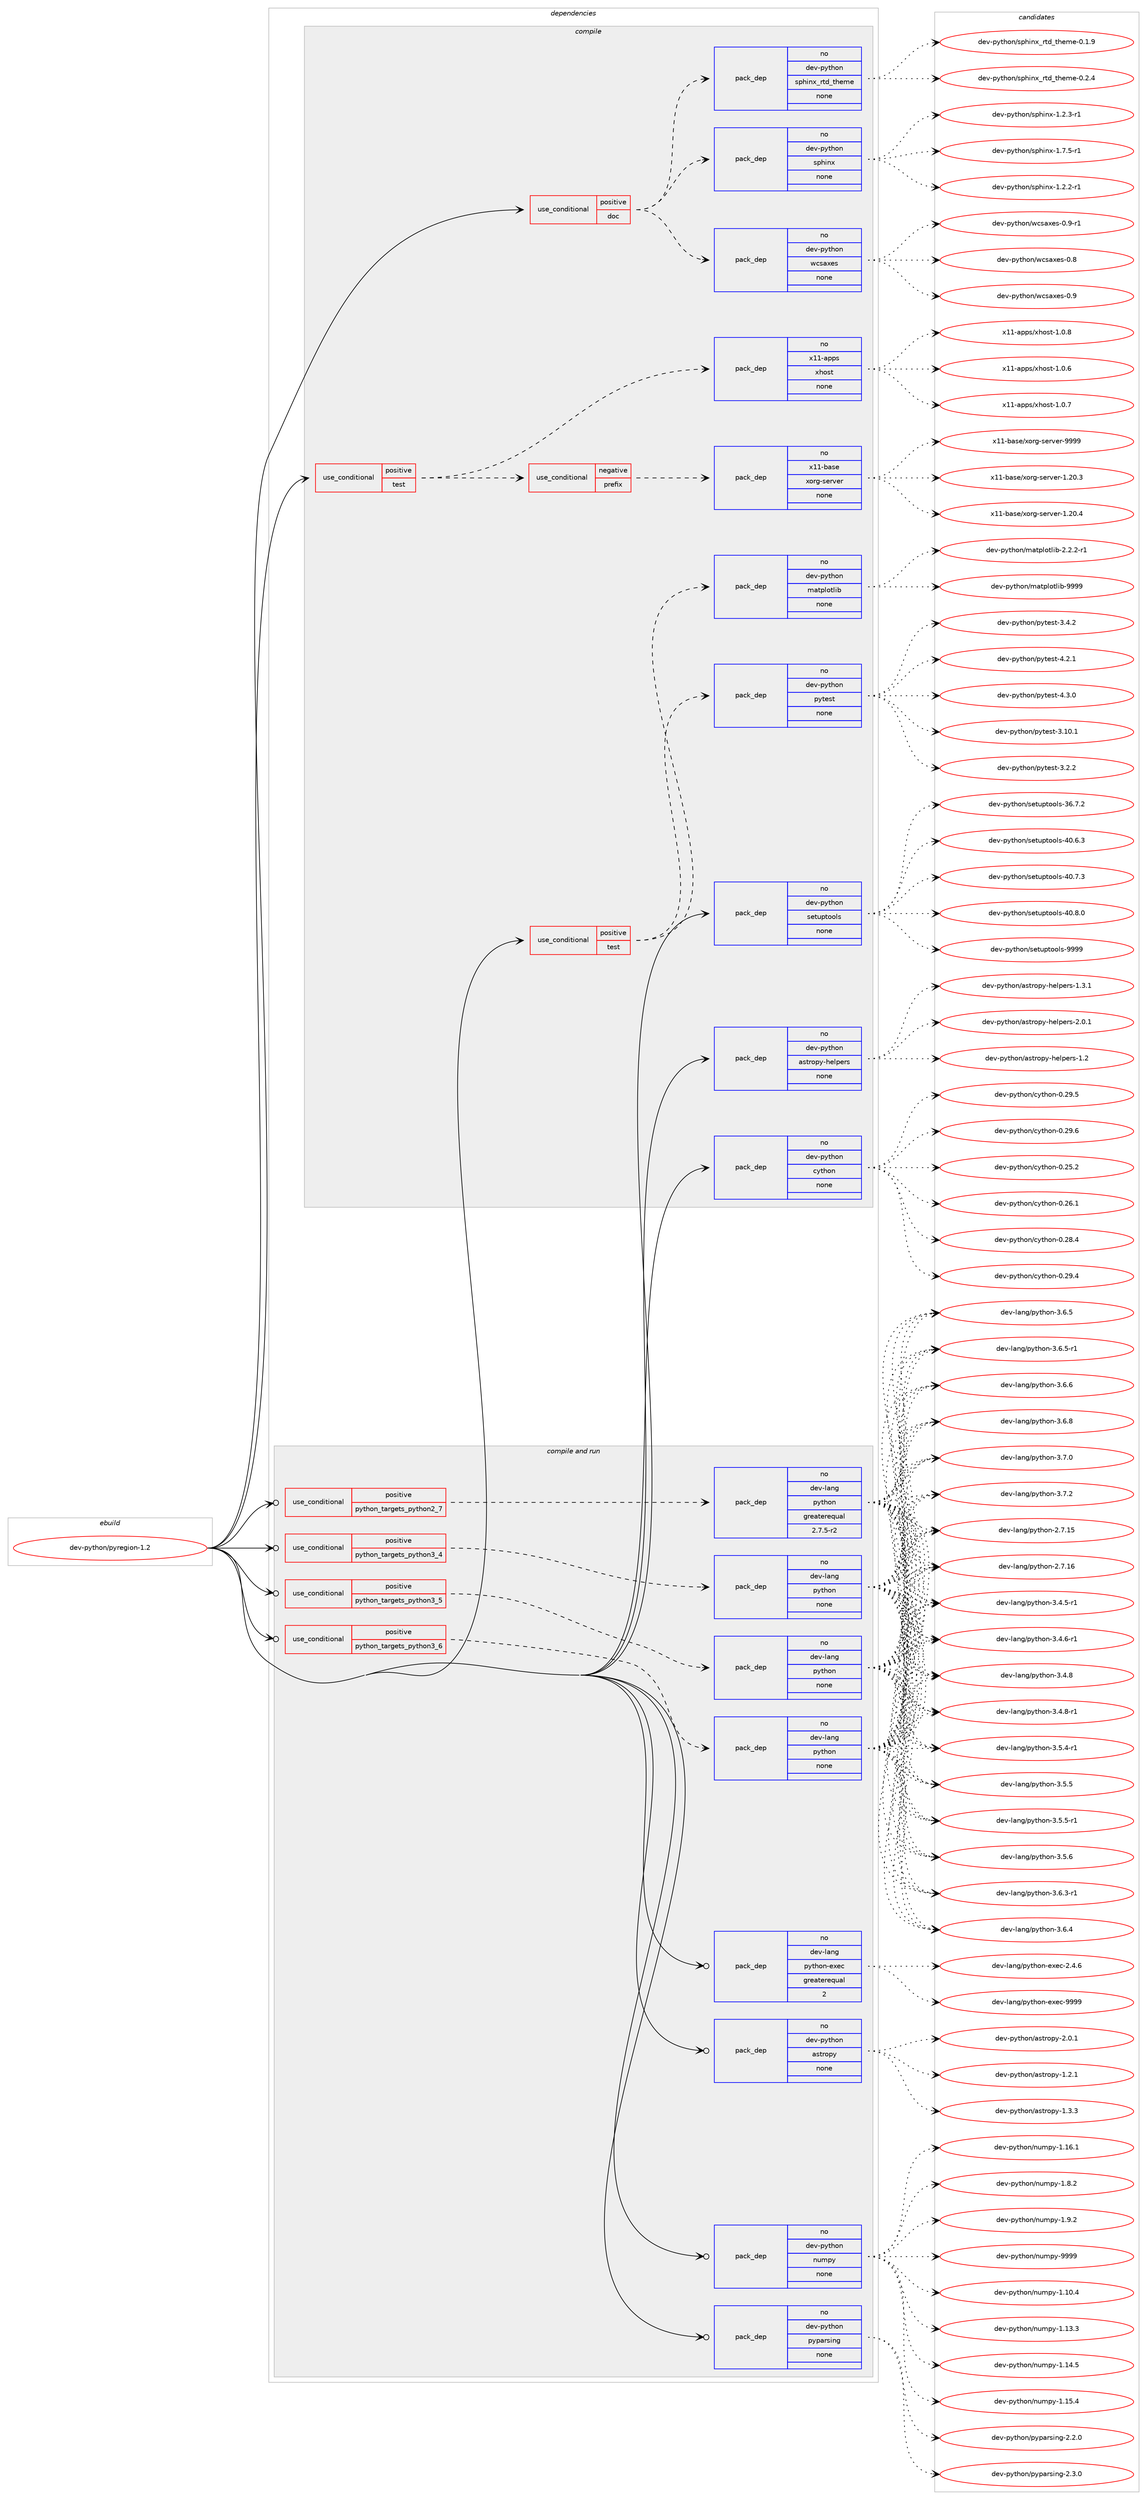 digraph prolog {

# *************
# Graph options
# *************

newrank=true;
concentrate=true;
compound=true;
graph [rankdir=LR,fontname=Helvetica,fontsize=10,ranksep=1.5];#, ranksep=2.5, nodesep=0.2];
edge  [arrowhead=vee];
node  [fontname=Helvetica,fontsize=10];

# **********
# The ebuild
# **********

subgraph cluster_leftcol {
color=gray;
rank=same;
label=<<i>ebuild</i>>;
id [label="dev-python/pyregion-1.2", color=red, width=4, href="../dev-python/pyregion-1.2.svg"];
}

# ****************
# The dependencies
# ****************

subgraph cluster_midcol {
color=gray;
label=<<i>dependencies</i>>;
subgraph cluster_compile {
fillcolor="#eeeeee";
style=filled;
label=<<i>compile</i>>;
subgraph cond381656 {
dependency1431913 [label=<<TABLE BORDER="0" CELLBORDER="1" CELLSPACING="0" CELLPADDING="4"><TR><TD ROWSPAN="3" CELLPADDING="10">use_conditional</TD></TR><TR><TD>positive</TD></TR><TR><TD>doc</TD></TR></TABLE>>, shape=none, color=red];
subgraph pack1026917 {
dependency1431914 [label=<<TABLE BORDER="0" CELLBORDER="1" CELLSPACING="0" CELLPADDING="4" WIDTH="220"><TR><TD ROWSPAN="6" CELLPADDING="30">pack_dep</TD></TR><TR><TD WIDTH="110">no</TD></TR><TR><TD>dev-python</TD></TR><TR><TD>sphinx</TD></TR><TR><TD>none</TD></TR><TR><TD></TD></TR></TABLE>>, shape=none, color=blue];
}
dependency1431913:e -> dependency1431914:w [weight=20,style="dashed",arrowhead="vee"];
subgraph pack1026918 {
dependency1431915 [label=<<TABLE BORDER="0" CELLBORDER="1" CELLSPACING="0" CELLPADDING="4" WIDTH="220"><TR><TD ROWSPAN="6" CELLPADDING="30">pack_dep</TD></TR><TR><TD WIDTH="110">no</TD></TR><TR><TD>dev-python</TD></TR><TR><TD>sphinx_rtd_theme</TD></TR><TR><TD>none</TD></TR><TR><TD></TD></TR></TABLE>>, shape=none, color=blue];
}
dependency1431913:e -> dependency1431915:w [weight=20,style="dashed",arrowhead="vee"];
subgraph pack1026919 {
dependency1431916 [label=<<TABLE BORDER="0" CELLBORDER="1" CELLSPACING="0" CELLPADDING="4" WIDTH="220"><TR><TD ROWSPAN="6" CELLPADDING="30">pack_dep</TD></TR><TR><TD WIDTH="110">no</TD></TR><TR><TD>dev-python</TD></TR><TR><TD>wcsaxes</TD></TR><TR><TD>none</TD></TR><TR><TD></TD></TR></TABLE>>, shape=none, color=blue];
}
dependency1431913:e -> dependency1431916:w [weight=20,style="dashed",arrowhead="vee"];
}
id:e -> dependency1431913:w [weight=20,style="solid",arrowhead="vee"];
subgraph cond381657 {
dependency1431917 [label=<<TABLE BORDER="0" CELLBORDER="1" CELLSPACING="0" CELLPADDING="4"><TR><TD ROWSPAN="3" CELLPADDING="10">use_conditional</TD></TR><TR><TD>positive</TD></TR><TR><TD>test</TD></TR></TABLE>>, shape=none, color=red];
subgraph cond381658 {
dependency1431918 [label=<<TABLE BORDER="0" CELLBORDER="1" CELLSPACING="0" CELLPADDING="4"><TR><TD ROWSPAN="3" CELLPADDING="10">use_conditional</TD></TR><TR><TD>negative</TD></TR><TR><TD>prefix</TD></TR></TABLE>>, shape=none, color=red];
subgraph pack1026920 {
dependency1431919 [label=<<TABLE BORDER="0" CELLBORDER="1" CELLSPACING="0" CELLPADDING="4" WIDTH="220"><TR><TD ROWSPAN="6" CELLPADDING="30">pack_dep</TD></TR><TR><TD WIDTH="110">no</TD></TR><TR><TD>x11-base</TD></TR><TR><TD>xorg-server</TD></TR><TR><TD>none</TD></TR><TR><TD></TD></TR></TABLE>>, shape=none, color=blue];
}
dependency1431918:e -> dependency1431919:w [weight=20,style="dashed",arrowhead="vee"];
}
dependency1431917:e -> dependency1431918:w [weight=20,style="dashed",arrowhead="vee"];
subgraph pack1026921 {
dependency1431920 [label=<<TABLE BORDER="0" CELLBORDER="1" CELLSPACING="0" CELLPADDING="4" WIDTH="220"><TR><TD ROWSPAN="6" CELLPADDING="30">pack_dep</TD></TR><TR><TD WIDTH="110">no</TD></TR><TR><TD>x11-apps</TD></TR><TR><TD>xhost</TD></TR><TR><TD>none</TD></TR><TR><TD></TD></TR></TABLE>>, shape=none, color=blue];
}
dependency1431917:e -> dependency1431920:w [weight=20,style="dashed",arrowhead="vee"];
}
id:e -> dependency1431917:w [weight=20,style="solid",arrowhead="vee"];
subgraph cond381659 {
dependency1431921 [label=<<TABLE BORDER="0" CELLBORDER="1" CELLSPACING="0" CELLPADDING="4"><TR><TD ROWSPAN="3" CELLPADDING="10">use_conditional</TD></TR><TR><TD>positive</TD></TR><TR><TD>test</TD></TR></TABLE>>, shape=none, color=red];
subgraph pack1026922 {
dependency1431922 [label=<<TABLE BORDER="0" CELLBORDER="1" CELLSPACING="0" CELLPADDING="4" WIDTH="220"><TR><TD ROWSPAN="6" CELLPADDING="30">pack_dep</TD></TR><TR><TD WIDTH="110">no</TD></TR><TR><TD>dev-python</TD></TR><TR><TD>pytest</TD></TR><TR><TD>none</TD></TR><TR><TD></TD></TR></TABLE>>, shape=none, color=blue];
}
dependency1431921:e -> dependency1431922:w [weight=20,style="dashed",arrowhead="vee"];
subgraph pack1026923 {
dependency1431923 [label=<<TABLE BORDER="0" CELLBORDER="1" CELLSPACING="0" CELLPADDING="4" WIDTH="220"><TR><TD ROWSPAN="6" CELLPADDING="30">pack_dep</TD></TR><TR><TD WIDTH="110">no</TD></TR><TR><TD>dev-python</TD></TR><TR><TD>matplotlib</TD></TR><TR><TD>none</TD></TR><TR><TD></TD></TR></TABLE>>, shape=none, color=blue];
}
dependency1431921:e -> dependency1431923:w [weight=20,style="dashed",arrowhead="vee"];
}
id:e -> dependency1431921:w [weight=20,style="solid",arrowhead="vee"];
subgraph pack1026924 {
dependency1431924 [label=<<TABLE BORDER="0" CELLBORDER="1" CELLSPACING="0" CELLPADDING="4" WIDTH="220"><TR><TD ROWSPAN="6" CELLPADDING="30">pack_dep</TD></TR><TR><TD WIDTH="110">no</TD></TR><TR><TD>dev-python</TD></TR><TR><TD>astropy-helpers</TD></TR><TR><TD>none</TD></TR><TR><TD></TD></TR></TABLE>>, shape=none, color=blue];
}
id:e -> dependency1431924:w [weight=20,style="solid",arrowhead="vee"];
subgraph pack1026925 {
dependency1431925 [label=<<TABLE BORDER="0" CELLBORDER="1" CELLSPACING="0" CELLPADDING="4" WIDTH="220"><TR><TD ROWSPAN="6" CELLPADDING="30">pack_dep</TD></TR><TR><TD WIDTH="110">no</TD></TR><TR><TD>dev-python</TD></TR><TR><TD>cython</TD></TR><TR><TD>none</TD></TR><TR><TD></TD></TR></TABLE>>, shape=none, color=blue];
}
id:e -> dependency1431925:w [weight=20,style="solid",arrowhead="vee"];
subgraph pack1026926 {
dependency1431926 [label=<<TABLE BORDER="0" CELLBORDER="1" CELLSPACING="0" CELLPADDING="4" WIDTH="220"><TR><TD ROWSPAN="6" CELLPADDING="30">pack_dep</TD></TR><TR><TD WIDTH="110">no</TD></TR><TR><TD>dev-python</TD></TR><TR><TD>setuptools</TD></TR><TR><TD>none</TD></TR><TR><TD></TD></TR></TABLE>>, shape=none, color=blue];
}
id:e -> dependency1431926:w [weight=20,style="solid",arrowhead="vee"];
}
subgraph cluster_compileandrun {
fillcolor="#eeeeee";
style=filled;
label=<<i>compile and run</i>>;
subgraph cond381660 {
dependency1431927 [label=<<TABLE BORDER="0" CELLBORDER="1" CELLSPACING="0" CELLPADDING="4"><TR><TD ROWSPAN="3" CELLPADDING="10">use_conditional</TD></TR><TR><TD>positive</TD></TR><TR><TD>python_targets_python2_7</TD></TR></TABLE>>, shape=none, color=red];
subgraph pack1026927 {
dependency1431928 [label=<<TABLE BORDER="0" CELLBORDER="1" CELLSPACING="0" CELLPADDING="4" WIDTH="220"><TR><TD ROWSPAN="6" CELLPADDING="30">pack_dep</TD></TR><TR><TD WIDTH="110">no</TD></TR><TR><TD>dev-lang</TD></TR><TR><TD>python</TD></TR><TR><TD>greaterequal</TD></TR><TR><TD>2.7.5-r2</TD></TR></TABLE>>, shape=none, color=blue];
}
dependency1431927:e -> dependency1431928:w [weight=20,style="dashed",arrowhead="vee"];
}
id:e -> dependency1431927:w [weight=20,style="solid",arrowhead="odotvee"];
subgraph cond381661 {
dependency1431929 [label=<<TABLE BORDER="0" CELLBORDER="1" CELLSPACING="0" CELLPADDING="4"><TR><TD ROWSPAN="3" CELLPADDING="10">use_conditional</TD></TR><TR><TD>positive</TD></TR><TR><TD>python_targets_python3_4</TD></TR></TABLE>>, shape=none, color=red];
subgraph pack1026928 {
dependency1431930 [label=<<TABLE BORDER="0" CELLBORDER="1" CELLSPACING="0" CELLPADDING="4" WIDTH="220"><TR><TD ROWSPAN="6" CELLPADDING="30">pack_dep</TD></TR><TR><TD WIDTH="110">no</TD></TR><TR><TD>dev-lang</TD></TR><TR><TD>python</TD></TR><TR><TD>none</TD></TR><TR><TD></TD></TR></TABLE>>, shape=none, color=blue];
}
dependency1431929:e -> dependency1431930:w [weight=20,style="dashed",arrowhead="vee"];
}
id:e -> dependency1431929:w [weight=20,style="solid",arrowhead="odotvee"];
subgraph cond381662 {
dependency1431931 [label=<<TABLE BORDER="0" CELLBORDER="1" CELLSPACING="0" CELLPADDING="4"><TR><TD ROWSPAN="3" CELLPADDING="10">use_conditional</TD></TR><TR><TD>positive</TD></TR><TR><TD>python_targets_python3_5</TD></TR></TABLE>>, shape=none, color=red];
subgraph pack1026929 {
dependency1431932 [label=<<TABLE BORDER="0" CELLBORDER="1" CELLSPACING="0" CELLPADDING="4" WIDTH="220"><TR><TD ROWSPAN="6" CELLPADDING="30">pack_dep</TD></TR><TR><TD WIDTH="110">no</TD></TR><TR><TD>dev-lang</TD></TR><TR><TD>python</TD></TR><TR><TD>none</TD></TR><TR><TD></TD></TR></TABLE>>, shape=none, color=blue];
}
dependency1431931:e -> dependency1431932:w [weight=20,style="dashed",arrowhead="vee"];
}
id:e -> dependency1431931:w [weight=20,style="solid",arrowhead="odotvee"];
subgraph cond381663 {
dependency1431933 [label=<<TABLE BORDER="0" CELLBORDER="1" CELLSPACING="0" CELLPADDING="4"><TR><TD ROWSPAN="3" CELLPADDING="10">use_conditional</TD></TR><TR><TD>positive</TD></TR><TR><TD>python_targets_python3_6</TD></TR></TABLE>>, shape=none, color=red];
subgraph pack1026930 {
dependency1431934 [label=<<TABLE BORDER="0" CELLBORDER="1" CELLSPACING="0" CELLPADDING="4" WIDTH="220"><TR><TD ROWSPAN="6" CELLPADDING="30">pack_dep</TD></TR><TR><TD WIDTH="110">no</TD></TR><TR><TD>dev-lang</TD></TR><TR><TD>python</TD></TR><TR><TD>none</TD></TR><TR><TD></TD></TR></TABLE>>, shape=none, color=blue];
}
dependency1431933:e -> dependency1431934:w [weight=20,style="dashed",arrowhead="vee"];
}
id:e -> dependency1431933:w [weight=20,style="solid",arrowhead="odotvee"];
subgraph pack1026931 {
dependency1431935 [label=<<TABLE BORDER="0" CELLBORDER="1" CELLSPACING="0" CELLPADDING="4" WIDTH="220"><TR><TD ROWSPAN="6" CELLPADDING="30">pack_dep</TD></TR><TR><TD WIDTH="110">no</TD></TR><TR><TD>dev-lang</TD></TR><TR><TD>python-exec</TD></TR><TR><TD>greaterequal</TD></TR><TR><TD>2</TD></TR></TABLE>>, shape=none, color=blue];
}
id:e -> dependency1431935:w [weight=20,style="solid",arrowhead="odotvee"];
subgraph pack1026932 {
dependency1431936 [label=<<TABLE BORDER="0" CELLBORDER="1" CELLSPACING="0" CELLPADDING="4" WIDTH="220"><TR><TD ROWSPAN="6" CELLPADDING="30">pack_dep</TD></TR><TR><TD WIDTH="110">no</TD></TR><TR><TD>dev-python</TD></TR><TR><TD>astropy</TD></TR><TR><TD>none</TD></TR><TR><TD></TD></TR></TABLE>>, shape=none, color=blue];
}
id:e -> dependency1431936:w [weight=20,style="solid",arrowhead="odotvee"];
subgraph pack1026933 {
dependency1431937 [label=<<TABLE BORDER="0" CELLBORDER="1" CELLSPACING="0" CELLPADDING="4" WIDTH="220"><TR><TD ROWSPAN="6" CELLPADDING="30">pack_dep</TD></TR><TR><TD WIDTH="110">no</TD></TR><TR><TD>dev-python</TD></TR><TR><TD>numpy</TD></TR><TR><TD>none</TD></TR><TR><TD></TD></TR></TABLE>>, shape=none, color=blue];
}
id:e -> dependency1431937:w [weight=20,style="solid",arrowhead="odotvee"];
subgraph pack1026934 {
dependency1431938 [label=<<TABLE BORDER="0" CELLBORDER="1" CELLSPACING="0" CELLPADDING="4" WIDTH="220"><TR><TD ROWSPAN="6" CELLPADDING="30">pack_dep</TD></TR><TR><TD WIDTH="110">no</TD></TR><TR><TD>dev-python</TD></TR><TR><TD>pyparsing</TD></TR><TR><TD>none</TD></TR><TR><TD></TD></TR></TABLE>>, shape=none, color=blue];
}
id:e -> dependency1431938:w [weight=20,style="solid",arrowhead="odotvee"];
}
subgraph cluster_run {
fillcolor="#eeeeee";
style=filled;
label=<<i>run</i>>;
}
}

# **************
# The candidates
# **************

subgraph cluster_choices {
rank=same;
color=gray;
label=<<i>candidates</i>>;

subgraph choice1026917 {
color=black;
nodesep=1;
choice10010111845112121116104111110471151121041051101204549465046504511449 [label="dev-python/sphinx-1.2.2-r1", color=red, width=4,href="../dev-python/sphinx-1.2.2-r1.svg"];
choice10010111845112121116104111110471151121041051101204549465046514511449 [label="dev-python/sphinx-1.2.3-r1", color=red, width=4,href="../dev-python/sphinx-1.2.3-r1.svg"];
choice10010111845112121116104111110471151121041051101204549465546534511449 [label="dev-python/sphinx-1.7.5-r1", color=red, width=4,href="../dev-python/sphinx-1.7.5-r1.svg"];
dependency1431914:e -> choice10010111845112121116104111110471151121041051101204549465046504511449:w [style=dotted,weight="100"];
dependency1431914:e -> choice10010111845112121116104111110471151121041051101204549465046514511449:w [style=dotted,weight="100"];
dependency1431914:e -> choice10010111845112121116104111110471151121041051101204549465546534511449:w [style=dotted,weight="100"];
}
subgraph choice1026918 {
color=black;
nodesep=1;
choice10010111845112121116104111110471151121041051101209511411610095116104101109101454846494657 [label="dev-python/sphinx_rtd_theme-0.1.9", color=red, width=4,href="../dev-python/sphinx_rtd_theme-0.1.9.svg"];
choice10010111845112121116104111110471151121041051101209511411610095116104101109101454846504652 [label="dev-python/sphinx_rtd_theme-0.2.4", color=red, width=4,href="../dev-python/sphinx_rtd_theme-0.2.4.svg"];
dependency1431915:e -> choice10010111845112121116104111110471151121041051101209511411610095116104101109101454846494657:w [style=dotted,weight="100"];
dependency1431915:e -> choice10010111845112121116104111110471151121041051101209511411610095116104101109101454846504652:w [style=dotted,weight="100"];
}
subgraph choice1026919 {
color=black;
nodesep=1;
choice1001011184511212111610411111047119991159712010111545484656 [label="dev-python/wcsaxes-0.8", color=red, width=4,href="../dev-python/wcsaxes-0.8.svg"];
choice1001011184511212111610411111047119991159712010111545484657 [label="dev-python/wcsaxes-0.9", color=red, width=4,href="../dev-python/wcsaxes-0.9.svg"];
choice10010111845112121116104111110471199911597120101115454846574511449 [label="dev-python/wcsaxes-0.9-r1", color=red, width=4,href="../dev-python/wcsaxes-0.9-r1.svg"];
dependency1431916:e -> choice1001011184511212111610411111047119991159712010111545484656:w [style=dotted,weight="100"];
dependency1431916:e -> choice1001011184511212111610411111047119991159712010111545484657:w [style=dotted,weight="100"];
dependency1431916:e -> choice10010111845112121116104111110471199911597120101115454846574511449:w [style=dotted,weight="100"];
}
subgraph choice1026920 {
color=black;
nodesep=1;
choice1204949459897115101471201111141034511510111411810111445494650484651 [label="x11-base/xorg-server-1.20.3", color=red, width=4,href="../x11-base/xorg-server-1.20.3.svg"];
choice1204949459897115101471201111141034511510111411810111445494650484652 [label="x11-base/xorg-server-1.20.4", color=red, width=4,href="../x11-base/xorg-server-1.20.4.svg"];
choice120494945989711510147120111114103451151011141181011144557575757 [label="x11-base/xorg-server-9999", color=red, width=4,href="../x11-base/xorg-server-9999.svg"];
dependency1431919:e -> choice1204949459897115101471201111141034511510111411810111445494650484651:w [style=dotted,weight="100"];
dependency1431919:e -> choice1204949459897115101471201111141034511510111411810111445494650484652:w [style=dotted,weight="100"];
dependency1431919:e -> choice120494945989711510147120111114103451151011141181011144557575757:w [style=dotted,weight="100"];
}
subgraph choice1026921 {
color=black;
nodesep=1;
choice1204949459711211211547120104111115116454946484654 [label="x11-apps/xhost-1.0.6", color=red, width=4,href="../x11-apps/xhost-1.0.6.svg"];
choice1204949459711211211547120104111115116454946484655 [label="x11-apps/xhost-1.0.7", color=red, width=4,href="../x11-apps/xhost-1.0.7.svg"];
choice1204949459711211211547120104111115116454946484656 [label="x11-apps/xhost-1.0.8", color=red, width=4,href="../x11-apps/xhost-1.0.8.svg"];
dependency1431920:e -> choice1204949459711211211547120104111115116454946484654:w [style=dotted,weight="100"];
dependency1431920:e -> choice1204949459711211211547120104111115116454946484655:w [style=dotted,weight="100"];
dependency1431920:e -> choice1204949459711211211547120104111115116454946484656:w [style=dotted,weight="100"];
}
subgraph choice1026922 {
color=black;
nodesep=1;
choice100101118451121211161041111104711212111610111511645514649484649 [label="dev-python/pytest-3.10.1", color=red, width=4,href="../dev-python/pytest-3.10.1.svg"];
choice1001011184511212111610411111047112121116101115116455146504650 [label="dev-python/pytest-3.2.2", color=red, width=4,href="../dev-python/pytest-3.2.2.svg"];
choice1001011184511212111610411111047112121116101115116455146524650 [label="dev-python/pytest-3.4.2", color=red, width=4,href="../dev-python/pytest-3.4.2.svg"];
choice1001011184511212111610411111047112121116101115116455246504649 [label="dev-python/pytest-4.2.1", color=red, width=4,href="../dev-python/pytest-4.2.1.svg"];
choice1001011184511212111610411111047112121116101115116455246514648 [label="dev-python/pytest-4.3.0", color=red, width=4,href="../dev-python/pytest-4.3.0.svg"];
dependency1431922:e -> choice100101118451121211161041111104711212111610111511645514649484649:w [style=dotted,weight="100"];
dependency1431922:e -> choice1001011184511212111610411111047112121116101115116455146504650:w [style=dotted,weight="100"];
dependency1431922:e -> choice1001011184511212111610411111047112121116101115116455146524650:w [style=dotted,weight="100"];
dependency1431922:e -> choice1001011184511212111610411111047112121116101115116455246504649:w [style=dotted,weight="100"];
dependency1431922:e -> choice1001011184511212111610411111047112121116101115116455246514648:w [style=dotted,weight="100"];
}
subgraph choice1026923 {
color=black;
nodesep=1;
choice100101118451121211161041111104710997116112108111116108105984550465046504511449 [label="dev-python/matplotlib-2.2.2-r1", color=red, width=4,href="../dev-python/matplotlib-2.2.2-r1.svg"];
choice100101118451121211161041111104710997116112108111116108105984557575757 [label="dev-python/matplotlib-9999", color=red, width=4,href="../dev-python/matplotlib-9999.svg"];
dependency1431923:e -> choice100101118451121211161041111104710997116112108111116108105984550465046504511449:w [style=dotted,weight="100"];
dependency1431923:e -> choice100101118451121211161041111104710997116112108111116108105984557575757:w [style=dotted,weight="100"];
}
subgraph choice1026924 {
color=black;
nodesep=1;
choice1001011184511212111610411111047971151161141111121214510410110811210111411545494650 [label="dev-python/astropy-helpers-1.2", color=red, width=4,href="../dev-python/astropy-helpers-1.2.svg"];
choice10010111845112121116104111110479711511611411111212145104101108112101114115454946514649 [label="dev-python/astropy-helpers-1.3.1", color=red, width=4,href="../dev-python/astropy-helpers-1.3.1.svg"];
choice10010111845112121116104111110479711511611411111212145104101108112101114115455046484649 [label="dev-python/astropy-helpers-2.0.1", color=red, width=4,href="../dev-python/astropy-helpers-2.0.1.svg"];
dependency1431924:e -> choice1001011184511212111610411111047971151161141111121214510410110811210111411545494650:w [style=dotted,weight="100"];
dependency1431924:e -> choice10010111845112121116104111110479711511611411111212145104101108112101114115454946514649:w [style=dotted,weight="100"];
dependency1431924:e -> choice10010111845112121116104111110479711511611411111212145104101108112101114115455046484649:w [style=dotted,weight="100"];
}
subgraph choice1026925 {
color=black;
nodesep=1;
choice10010111845112121116104111110479912111610411111045484650534650 [label="dev-python/cython-0.25.2", color=red, width=4,href="../dev-python/cython-0.25.2.svg"];
choice10010111845112121116104111110479912111610411111045484650544649 [label="dev-python/cython-0.26.1", color=red, width=4,href="../dev-python/cython-0.26.1.svg"];
choice10010111845112121116104111110479912111610411111045484650564652 [label="dev-python/cython-0.28.4", color=red, width=4,href="../dev-python/cython-0.28.4.svg"];
choice10010111845112121116104111110479912111610411111045484650574652 [label="dev-python/cython-0.29.4", color=red, width=4,href="../dev-python/cython-0.29.4.svg"];
choice10010111845112121116104111110479912111610411111045484650574653 [label="dev-python/cython-0.29.5", color=red, width=4,href="../dev-python/cython-0.29.5.svg"];
choice10010111845112121116104111110479912111610411111045484650574654 [label="dev-python/cython-0.29.6", color=red, width=4,href="../dev-python/cython-0.29.6.svg"];
dependency1431925:e -> choice10010111845112121116104111110479912111610411111045484650534650:w [style=dotted,weight="100"];
dependency1431925:e -> choice10010111845112121116104111110479912111610411111045484650544649:w [style=dotted,weight="100"];
dependency1431925:e -> choice10010111845112121116104111110479912111610411111045484650564652:w [style=dotted,weight="100"];
dependency1431925:e -> choice10010111845112121116104111110479912111610411111045484650574652:w [style=dotted,weight="100"];
dependency1431925:e -> choice10010111845112121116104111110479912111610411111045484650574653:w [style=dotted,weight="100"];
dependency1431925:e -> choice10010111845112121116104111110479912111610411111045484650574654:w [style=dotted,weight="100"];
}
subgraph choice1026926 {
color=black;
nodesep=1;
choice100101118451121211161041111104711510111611711211611111110811545515446554650 [label="dev-python/setuptools-36.7.2", color=red, width=4,href="../dev-python/setuptools-36.7.2.svg"];
choice100101118451121211161041111104711510111611711211611111110811545524846544651 [label="dev-python/setuptools-40.6.3", color=red, width=4,href="../dev-python/setuptools-40.6.3.svg"];
choice100101118451121211161041111104711510111611711211611111110811545524846554651 [label="dev-python/setuptools-40.7.3", color=red, width=4,href="../dev-python/setuptools-40.7.3.svg"];
choice100101118451121211161041111104711510111611711211611111110811545524846564648 [label="dev-python/setuptools-40.8.0", color=red, width=4,href="../dev-python/setuptools-40.8.0.svg"];
choice10010111845112121116104111110471151011161171121161111111081154557575757 [label="dev-python/setuptools-9999", color=red, width=4,href="../dev-python/setuptools-9999.svg"];
dependency1431926:e -> choice100101118451121211161041111104711510111611711211611111110811545515446554650:w [style=dotted,weight="100"];
dependency1431926:e -> choice100101118451121211161041111104711510111611711211611111110811545524846544651:w [style=dotted,weight="100"];
dependency1431926:e -> choice100101118451121211161041111104711510111611711211611111110811545524846554651:w [style=dotted,weight="100"];
dependency1431926:e -> choice100101118451121211161041111104711510111611711211611111110811545524846564648:w [style=dotted,weight="100"];
dependency1431926:e -> choice10010111845112121116104111110471151011161171121161111111081154557575757:w [style=dotted,weight="100"];
}
subgraph choice1026927 {
color=black;
nodesep=1;
choice10010111845108971101034711212111610411111045504655464953 [label="dev-lang/python-2.7.15", color=red, width=4,href="../dev-lang/python-2.7.15.svg"];
choice10010111845108971101034711212111610411111045504655464954 [label="dev-lang/python-2.7.16", color=red, width=4,href="../dev-lang/python-2.7.16.svg"];
choice1001011184510897110103471121211161041111104551465246534511449 [label="dev-lang/python-3.4.5-r1", color=red, width=4,href="../dev-lang/python-3.4.5-r1.svg"];
choice1001011184510897110103471121211161041111104551465246544511449 [label="dev-lang/python-3.4.6-r1", color=red, width=4,href="../dev-lang/python-3.4.6-r1.svg"];
choice100101118451089711010347112121116104111110455146524656 [label="dev-lang/python-3.4.8", color=red, width=4,href="../dev-lang/python-3.4.8.svg"];
choice1001011184510897110103471121211161041111104551465246564511449 [label="dev-lang/python-3.4.8-r1", color=red, width=4,href="../dev-lang/python-3.4.8-r1.svg"];
choice1001011184510897110103471121211161041111104551465346524511449 [label="dev-lang/python-3.5.4-r1", color=red, width=4,href="../dev-lang/python-3.5.4-r1.svg"];
choice100101118451089711010347112121116104111110455146534653 [label="dev-lang/python-3.5.5", color=red, width=4,href="../dev-lang/python-3.5.5.svg"];
choice1001011184510897110103471121211161041111104551465346534511449 [label="dev-lang/python-3.5.5-r1", color=red, width=4,href="../dev-lang/python-3.5.5-r1.svg"];
choice100101118451089711010347112121116104111110455146534654 [label="dev-lang/python-3.5.6", color=red, width=4,href="../dev-lang/python-3.5.6.svg"];
choice1001011184510897110103471121211161041111104551465446514511449 [label="dev-lang/python-3.6.3-r1", color=red, width=4,href="../dev-lang/python-3.6.3-r1.svg"];
choice100101118451089711010347112121116104111110455146544652 [label="dev-lang/python-3.6.4", color=red, width=4,href="../dev-lang/python-3.6.4.svg"];
choice100101118451089711010347112121116104111110455146544653 [label="dev-lang/python-3.6.5", color=red, width=4,href="../dev-lang/python-3.6.5.svg"];
choice1001011184510897110103471121211161041111104551465446534511449 [label="dev-lang/python-3.6.5-r1", color=red, width=4,href="../dev-lang/python-3.6.5-r1.svg"];
choice100101118451089711010347112121116104111110455146544654 [label="dev-lang/python-3.6.6", color=red, width=4,href="../dev-lang/python-3.6.6.svg"];
choice100101118451089711010347112121116104111110455146544656 [label="dev-lang/python-3.6.8", color=red, width=4,href="../dev-lang/python-3.6.8.svg"];
choice100101118451089711010347112121116104111110455146554648 [label="dev-lang/python-3.7.0", color=red, width=4,href="../dev-lang/python-3.7.0.svg"];
choice100101118451089711010347112121116104111110455146554650 [label="dev-lang/python-3.7.2", color=red, width=4,href="../dev-lang/python-3.7.2.svg"];
dependency1431928:e -> choice10010111845108971101034711212111610411111045504655464953:w [style=dotted,weight="100"];
dependency1431928:e -> choice10010111845108971101034711212111610411111045504655464954:w [style=dotted,weight="100"];
dependency1431928:e -> choice1001011184510897110103471121211161041111104551465246534511449:w [style=dotted,weight="100"];
dependency1431928:e -> choice1001011184510897110103471121211161041111104551465246544511449:w [style=dotted,weight="100"];
dependency1431928:e -> choice100101118451089711010347112121116104111110455146524656:w [style=dotted,weight="100"];
dependency1431928:e -> choice1001011184510897110103471121211161041111104551465246564511449:w [style=dotted,weight="100"];
dependency1431928:e -> choice1001011184510897110103471121211161041111104551465346524511449:w [style=dotted,weight="100"];
dependency1431928:e -> choice100101118451089711010347112121116104111110455146534653:w [style=dotted,weight="100"];
dependency1431928:e -> choice1001011184510897110103471121211161041111104551465346534511449:w [style=dotted,weight="100"];
dependency1431928:e -> choice100101118451089711010347112121116104111110455146534654:w [style=dotted,weight="100"];
dependency1431928:e -> choice1001011184510897110103471121211161041111104551465446514511449:w [style=dotted,weight="100"];
dependency1431928:e -> choice100101118451089711010347112121116104111110455146544652:w [style=dotted,weight="100"];
dependency1431928:e -> choice100101118451089711010347112121116104111110455146544653:w [style=dotted,weight="100"];
dependency1431928:e -> choice1001011184510897110103471121211161041111104551465446534511449:w [style=dotted,weight="100"];
dependency1431928:e -> choice100101118451089711010347112121116104111110455146544654:w [style=dotted,weight="100"];
dependency1431928:e -> choice100101118451089711010347112121116104111110455146544656:w [style=dotted,weight="100"];
dependency1431928:e -> choice100101118451089711010347112121116104111110455146554648:w [style=dotted,weight="100"];
dependency1431928:e -> choice100101118451089711010347112121116104111110455146554650:w [style=dotted,weight="100"];
}
subgraph choice1026928 {
color=black;
nodesep=1;
choice10010111845108971101034711212111610411111045504655464953 [label="dev-lang/python-2.7.15", color=red, width=4,href="../dev-lang/python-2.7.15.svg"];
choice10010111845108971101034711212111610411111045504655464954 [label="dev-lang/python-2.7.16", color=red, width=4,href="../dev-lang/python-2.7.16.svg"];
choice1001011184510897110103471121211161041111104551465246534511449 [label="dev-lang/python-3.4.5-r1", color=red, width=4,href="../dev-lang/python-3.4.5-r1.svg"];
choice1001011184510897110103471121211161041111104551465246544511449 [label="dev-lang/python-3.4.6-r1", color=red, width=4,href="../dev-lang/python-3.4.6-r1.svg"];
choice100101118451089711010347112121116104111110455146524656 [label="dev-lang/python-3.4.8", color=red, width=4,href="../dev-lang/python-3.4.8.svg"];
choice1001011184510897110103471121211161041111104551465246564511449 [label="dev-lang/python-3.4.8-r1", color=red, width=4,href="../dev-lang/python-3.4.8-r1.svg"];
choice1001011184510897110103471121211161041111104551465346524511449 [label="dev-lang/python-3.5.4-r1", color=red, width=4,href="../dev-lang/python-3.5.4-r1.svg"];
choice100101118451089711010347112121116104111110455146534653 [label="dev-lang/python-3.5.5", color=red, width=4,href="../dev-lang/python-3.5.5.svg"];
choice1001011184510897110103471121211161041111104551465346534511449 [label="dev-lang/python-3.5.5-r1", color=red, width=4,href="../dev-lang/python-3.5.5-r1.svg"];
choice100101118451089711010347112121116104111110455146534654 [label="dev-lang/python-3.5.6", color=red, width=4,href="../dev-lang/python-3.5.6.svg"];
choice1001011184510897110103471121211161041111104551465446514511449 [label="dev-lang/python-3.6.3-r1", color=red, width=4,href="../dev-lang/python-3.6.3-r1.svg"];
choice100101118451089711010347112121116104111110455146544652 [label="dev-lang/python-3.6.4", color=red, width=4,href="../dev-lang/python-3.6.4.svg"];
choice100101118451089711010347112121116104111110455146544653 [label="dev-lang/python-3.6.5", color=red, width=4,href="../dev-lang/python-3.6.5.svg"];
choice1001011184510897110103471121211161041111104551465446534511449 [label="dev-lang/python-3.6.5-r1", color=red, width=4,href="../dev-lang/python-3.6.5-r1.svg"];
choice100101118451089711010347112121116104111110455146544654 [label="dev-lang/python-3.6.6", color=red, width=4,href="../dev-lang/python-3.6.6.svg"];
choice100101118451089711010347112121116104111110455146544656 [label="dev-lang/python-3.6.8", color=red, width=4,href="../dev-lang/python-3.6.8.svg"];
choice100101118451089711010347112121116104111110455146554648 [label="dev-lang/python-3.7.0", color=red, width=4,href="../dev-lang/python-3.7.0.svg"];
choice100101118451089711010347112121116104111110455146554650 [label="dev-lang/python-3.7.2", color=red, width=4,href="../dev-lang/python-3.7.2.svg"];
dependency1431930:e -> choice10010111845108971101034711212111610411111045504655464953:w [style=dotted,weight="100"];
dependency1431930:e -> choice10010111845108971101034711212111610411111045504655464954:w [style=dotted,weight="100"];
dependency1431930:e -> choice1001011184510897110103471121211161041111104551465246534511449:w [style=dotted,weight="100"];
dependency1431930:e -> choice1001011184510897110103471121211161041111104551465246544511449:w [style=dotted,weight="100"];
dependency1431930:e -> choice100101118451089711010347112121116104111110455146524656:w [style=dotted,weight="100"];
dependency1431930:e -> choice1001011184510897110103471121211161041111104551465246564511449:w [style=dotted,weight="100"];
dependency1431930:e -> choice1001011184510897110103471121211161041111104551465346524511449:w [style=dotted,weight="100"];
dependency1431930:e -> choice100101118451089711010347112121116104111110455146534653:w [style=dotted,weight="100"];
dependency1431930:e -> choice1001011184510897110103471121211161041111104551465346534511449:w [style=dotted,weight="100"];
dependency1431930:e -> choice100101118451089711010347112121116104111110455146534654:w [style=dotted,weight="100"];
dependency1431930:e -> choice1001011184510897110103471121211161041111104551465446514511449:w [style=dotted,weight="100"];
dependency1431930:e -> choice100101118451089711010347112121116104111110455146544652:w [style=dotted,weight="100"];
dependency1431930:e -> choice100101118451089711010347112121116104111110455146544653:w [style=dotted,weight="100"];
dependency1431930:e -> choice1001011184510897110103471121211161041111104551465446534511449:w [style=dotted,weight="100"];
dependency1431930:e -> choice100101118451089711010347112121116104111110455146544654:w [style=dotted,weight="100"];
dependency1431930:e -> choice100101118451089711010347112121116104111110455146544656:w [style=dotted,weight="100"];
dependency1431930:e -> choice100101118451089711010347112121116104111110455146554648:w [style=dotted,weight="100"];
dependency1431930:e -> choice100101118451089711010347112121116104111110455146554650:w [style=dotted,weight="100"];
}
subgraph choice1026929 {
color=black;
nodesep=1;
choice10010111845108971101034711212111610411111045504655464953 [label="dev-lang/python-2.7.15", color=red, width=4,href="../dev-lang/python-2.7.15.svg"];
choice10010111845108971101034711212111610411111045504655464954 [label="dev-lang/python-2.7.16", color=red, width=4,href="../dev-lang/python-2.7.16.svg"];
choice1001011184510897110103471121211161041111104551465246534511449 [label="dev-lang/python-3.4.5-r1", color=red, width=4,href="../dev-lang/python-3.4.5-r1.svg"];
choice1001011184510897110103471121211161041111104551465246544511449 [label="dev-lang/python-3.4.6-r1", color=red, width=4,href="../dev-lang/python-3.4.6-r1.svg"];
choice100101118451089711010347112121116104111110455146524656 [label="dev-lang/python-3.4.8", color=red, width=4,href="../dev-lang/python-3.4.8.svg"];
choice1001011184510897110103471121211161041111104551465246564511449 [label="dev-lang/python-3.4.8-r1", color=red, width=4,href="../dev-lang/python-3.4.8-r1.svg"];
choice1001011184510897110103471121211161041111104551465346524511449 [label="dev-lang/python-3.5.4-r1", color=red, width=4,href="../dev-lang/python-3.5.4-r1.svg"];
choice100101118451089711010347112121116104111110455146534653 [label="dev-lang/python-3.5.5", color=red, width=4,href="../dev-lang/python-3.5.5.svg"];
choice1001011184510897110103471121211161041111104551465346534511449 [label="dev-lang/python-3.5.5-r1", color=red, width=4,href="../dev-lang/python-3.5.5-r1.svg"];
choice100101118451089711010347112121116104111110455146534654 [label="dev-lang/python-3.5.6", color=red, width=4,href="../dev-lang/python-3.5.6.svg"];
choice1001011184510897110103471121211161041111104551465446514511449 [label="dev-lang/python-3.6.3-r1", color=red, width=4,href="../dev-lang/python-3.6.3-r1.svg"];
choice100101118451089711010347112121116104111110455146544652 [label="dev-lang/python-3.6.4", color=red, width=4,href="../dev-lang/python-3.6.4.svg"];
choice100101118451089711010347112121116104111110455146544653 [label="dev-lang/python-3.6.5", color=red, width=4,href="../dev-lang/python-3.6.5.svg"];
choice1001011184510897110103471121211161041111104551465446534511449 [label="dev-lang/python-3.6.5-r1", color=red, width=4,href="../dev-lang/python-3.6.5-r1.svg"];
choice100101118451089711010347112121116104111110455146544654 [label="dev-lang/python-3.6.6", color=red, width=4,href="../dev-lang/python-3.6.6.svg"];
choice100101118451089711010347112121116104111110455146544656 [label="dev-lang/python-3.6.8", color=red, width=4,href="../dev-lang/python-3.6.8.svg"];
choice100101118451089711010347112121116104111110455146554648 [label="dev-lang/python-3.7.0", color=red, width=4,href="../dev-lang/python-3.7.0.svg"];
choice100101118451089711010347112121116104111110455146554650 [label="dev-lang/python-3.7.2", color=red, width=4,href="../dev-lang/python-3.7.2.svg"];
dependency1431932:e -> choice10010111845108971101034711212111610411111045504655464953:w [style=dotted,weight="100"];
dependency1431932:e -> choice10010111845108971101034711212111610411111045504655464954:w [style=dotted,weight="100"];
dependency1431932:e -> choice1001011184510897110103471121211161041111104551465246534511449:w [style=dotted,weight="100"];
dependency1431932:e -> choice1001011184510897110103471121211161041111104551465246544511449:w [style=dotted,weight="100"];
dependency1431932:e -> choice100101118451089711010347112121116104111110455146524656:w [style=dotted,weight="100"];
dependency1431932:e -> choice1001011184510897110103471121211161041111104551465246564511449:w [style=dotted,weight="100"];
dependency1431932:e -> choice1001011184510897110103471121211161041111104551465346524511449:w [style=dotted,weight="100"];
dependency1431932:e -> choice100101118451089711010347112121116104111110455146534653:w [style=dotted,weight="100"];
dependency1431932:e -> choice1001011184510897110103471121211161041111104551465346534511449:w [style=dotted,weight="100"];
dependency1431932:e -> choice100101118451089711010347112121116104111110455146534654:w [style=dotted,weight="100"];
dependency1431932:e -> choice1001011184510897110103471121211161041111104551465446514511449:w [style=dotted,weight="100"];
dependency1431932:e -> choice100101118451089711010347112121116104111110455146544652:w [style=dotted,weight="100"];
dependency1431932:e -> choice100101118451089711010347112121116104111110455146544653:w [style=dotted,weight="100"];
dependency1431932:e -> choice1001011184510897110103471121211161041111104551465446534511449:w [style=dotted,weight="100"];
dependency1431932:e -> choice100101118451089711010347112121116104111110455146544654:w [style=dotted,weight="100"];
dependency1431932:e -> choice100101118451089711010347112121116104111110455146544656:w [style=dotted,weight="100"];
dependency1431932:e -> choice100101118451089711010347112121116104111110455146554648:w [style=dotted,weight="100"];
dependency1431932:e -> choice100101118451089711010347112121116104111110455146554650:w [style=dotted,weight="100"];
}
subgraph choice1026930 {
color=black;
nodesep=1;
choice10010111845108971101034711212111610411111045504655464953 [label="dev-lang/python-2.7.15", color=red, width=4,href="../dev-lang/python-2.7.15.svg"];
choice10010111845108971101034711212111610411111045504655464954 [label="dev-lang/python-2.7.16", color=red, width=4,href="../dev-lang/python-2.7.16.svg"];
choice1001011184510897110103471121211161041111104551465246534511449 [label="dev-lang/python-3.4.5-r1", color=red, width=4,href="../dev-lang/python-3.4.5-r1.svg"];
choice1001011184510897110103471121211161041111104551465246544511449 [label="dev-lang/python-3.4.6-r1", color=red, width=4,href="../dev-lang/python-3.4.6-r1.svg"];
choice100101118451089711010347112121116104111110455146524656 [label="dev-lang/python-3.4.8", color=red, width=4,href="../dev-lang/python-3.4.8.svg"];
choice1001011184510897110103471121211161041111104551465246564511449 [label="dev-lang/python-3.4.8-r1", color=red, width=4,href="../dev-lang/python-3.4.8-r1.svg"];
choice1001011184510897110103471121211161041111104551465346524511449 [label="dev-lang/python-3.5.4-r1", color=red, width=4,href="../dev-lang/python-3.5.4-r1.svg"];
choice100101118451089711010347112121116104111110455146534653 [label="dev-lang/python-3.5.5", color=red, width=4,href="../dev-lang/python-3.5.5.svg"];
choice1001011184510897110103471121211161041111104551465346534511449 [label="dev-lang/python-3.5.5-r1", color=red, width=4,href="../dev-lang/python-3.5.5-r1.svg"];
choice100101118451089711010347112121116104111110455146534654 [label="dev-lang/python-3.5.6", color=red, width=4,href="../dev-lang/python-3.5.6.svg"];
choice1001011184510897110103471121211161041111104551465446514511449 [label="dev-lang/python-3.6.3-r1", color=red, width=4,href="../dev-lang/python-3.6.3-r1.svg"];
choice100101118451089711010347112121116104111110455146544652 [label="dev-lang/python-3.6.4", color=red, width=4,href="../dev-lang/python-3.6.4.svg"];
choice100101118451089711010347112121116104111110455146544653 [label="dev-lang/python-3.6.5", color=red, width=4,href="../dev-lang/python-3.6.5.svg"];
choice1001011184510897110103471121211161041111104551465446534511449 [label="dev-lang/python-3.6.5-r1", color=red, width=4,href="../dev-lang/python-3.6.5-r1.svg"];
choice100101118451089711010347112121116104111110455146544654 [label="dev-lang/python-3.6.6", color=red, width=4,href="../dev-lang/python-3.6.6.svg"];
choice100101118451089711010347112121116104111110455146544656 [label="dev-lang/python-3.6.8", color=red, width=4,href="../dev-lang/python-3.6.8.svg"];
choice100101118451089711010347112121116104111110455146554648 [label="dev-lang/python-3.7.0", color=red, width=4,href="../dev-lang/python-3.7.0.svg"];
choice100101118451089711010347112121116104111110455146554650 [label="dev-lang/python-3.7.2", color=red, width=4,href="../dev-lang/python-3.7.2.svg"];
dependency1431934:e -> choice10010111845108971101034711212111610411111045504655464953:w [style=dotted,weight="100"];
dependency1431934:e -> choice10010111845108971101034711212111610411111045504655464954:w [style=dotted,weight="100"];
dependency1431934:e -> choice1001011184510897110103471121211161041111104551465246534511449:w [style=dotted,weight="100"];
dependency1431934:e -> choice1001011184510897110103471121211161041111104551465246544511449:w [style=dotted,weight="100"];
dependency1431934:e -> choice100101118451089711010347112121116104111110455146524656:w [style=dotted,weight="100"];
dependency1431934:e -> choice1001011184510897110103471121211161041111104551465246564511449:w [style=dotted,weight="100"];
dependency1431934:e -> choice1001011184510897110103471121211161041111104551465346524511449:w [style=dotted,weight="100"];
dependency1431934:e -> choice100101118451089711010347112121116104111110455146534653:w [style=dotted,weight="100"];
dependency1431934:e -> choice1001011184510897110103471121211161041111104551465346534511449:w [style=dotted,weight="100"];
dependency1431934:e -> choice100101118451089711010347112121116104111110455146534654:w [style=dotted,weight="100"];
dependency1431934:e -> choice1001011184510897110103471121211161041111104551465446514511449:w [style=dotted,weight="100"];
dependency1431934:e -> choice100101118451089711010347112121116104111110455146544652:w [style=dotted,weight="100"];
dependency1431934:e -> choice100101118451089711010347112121116104111110455146544653:w [style=dotted,weight="100"];
dependency1431934:e -> choice1001011184510897110103471121211161041111104551465446534511449:w [style=dotted,weight="100"];
dependency1431934:e -> choice100101118451089711010347112121116104111110455146544654:w [style=dotted,weight="100"];
dependency1431934:e -> choice100101118451089711010347112121116104111110455146544656:w [style=dotted,weight="100"];
dependency1431934:e -> choice100101118451089711010347112121116104111110455146554648:w [style=dotted,weight="100"];
dependency1431934:e -> choice100101118451089711010347112121116104111110455146554650:w [style=dotted,weight="100"];
}
subgraph choice1026931 {
color=black;
nodesep=1;
choice1001011184510897110103471121211161041111104510112010199455046524654 [label="dev-lang/python-exec-2.4.6", color=red, width=4,href="../dev-lang/python-exec-2.4.6.svg"];
choice10010111845108971101034711212111610411111045101120101994557575757 [label="dev-lang/python-exec-9999", color=red, width=4,href="../dev-lang/python-exec-9999.svg"];
dependency1431935:e -> choice1001011184510897110103471121211161041111104510112010199455046524654:w [style=dotted,weight="100"];
dependency1431935:e -> choice10010111845108971101034711212111610411111045101120101994557575757:w [style=dotted,weight="100"];
}
subgraph choice1026932 {
color=black;
nodesep=1;
choice100101118451121211161041111104797115116114111112121454946504649 [label="dev-python/astropy-1.2.1", color=red, width=4,href="../dev-python/astropy-1.2.1.svg"];
choice100101118451121211161041111104797115116114111112121454946514651 [label="dev-python/astropy-1.3.3", color=red, width=4,href="../dev-python/astropy-1.3.3.svg"];
choice100101118451121211161041111104797115116114111112121455046484649 [label="dev-python/astropy-2.0.1", color=red, width=4,href="../dev-python/astropy-2.0.1.svg"];
dependency1431936:e -> choice100101118451121211161041111104797115116114111112121454946504649:w [style=dotted,weight="100"];
dependency1431936:e -> choice100101118451121211161041111104797115116114111112121454946514651:w [style=dotted,weight="100"];
dependency1431936:e -> choice100101118451121211161041111104797115116114111112121455046484649:w [style=dotted,weight="100"];
}
subgraph choice1026933 {
color=black;
nodesep=1;
choice100101118451121211161041111104711011710911212145494649484652 [label="dev-python/numpy-1.10.4", color=red, width=4,href="../dev-python/numpy-1.10.4.svg"];
choice100101118451121211161041111104711011710911212145494649514651 [label="dev-python/numpy-1.13.3", color=red, width=4,href="../dev-python/numpy-1.13.3.svg"];
choice100101118451121211161041111104711011710911212145494649524653 [label="dev-python/numpy-1.14.5", color=red, width=4,href="../dev-python/numpy-1.14.5.svg"];
choice100101118451121211161041111104711011710911212145494649534652 [label="dev-python/numpy-1.15.4", color=red, width=4,href="../dev-python/numpy-1.15.4.svg"];
choice100101118451121211161041111104711011710911212145494649544649 [label="dev-python/numpy-1.16.1", color=red, width=4,href="../dev-python/numpy-1.16.1.svg"];
choice1001011184511212111610411111047110117109112121454946564650 [label="dev-python/numpy-1.8.2", color=red, width=4,href="../dev-python/numpy-1.8.2.svg"];
choice1001011184511212111610411111047110117109112121454946574650 [label="dev-python/numpy-1.9.2", color=red, width=4,href="../dev-python/numpy-1.9.2.svg"];
choice10010111845112121116104111110471101171091121214557575757 [label="dev-python/numpy-9999", color=red, width=4,href="../dev-python/numpy-9999.svg"];
dependency1431937:e -> choice100101118451121211161041111104711011710911212145494649484652:w [style=dotted,weight="100"];
dependency1431937:e -> choice100101118451121211161041111104711011710911212145494649514651:w [style=dotted,weight="100"];
dependency1431937:e -> choice100101118451121211161041111104711011710911212145494649524653:w [style=dotted,weight="100"];
dependency1431937:e -> choice100101118451121211161041111104711011710911212145494649534652:w [style=dotted,weight="100"];
dependency1431937:e -> choice100101118451121211161041111104711011710911212145494649544649:w [style=dotted,weight="100"];
dependency1431937:e -> choice1001011184511212111610411111047110117109112121454946564650:w [style=dotted,weight="100"];
dependency1431937:e -> choice1001011184511212111610411111047110117109112121454946574650:w [style=dotted,weight="100"];
dependency1431937:e -> choice10010111845112121116104111110471101171091121214557575757:w [style=dotted,weight="100"];
}
subgraph choice1026934 {
color=black;
nodesep=1;
choice100101118451121211161041111104711212111297114115105110103455046504648 [label="dev-python/pyparsing-2.2.0", color=red, width=4,href="../dev-python/pyparsing-2.2.0.svg"];
choice100101118451121211161041111104711212111297114115105110103455046514648 [label="dev-python/pyparsing-2.3.0", color=red, width=4,href="../dev-python/pyparsing-2.3.0.svg"];
dependency1431938:e -> choice100101118451121211161041111104711212111297114115105110103455046504648:w [style=dotted,weight="100"];
dependency1431938:e -> choice100101118451121211161041111104711212111297114115105110103455046514648:w [style=dotted,weight="100"];
}
}

}
